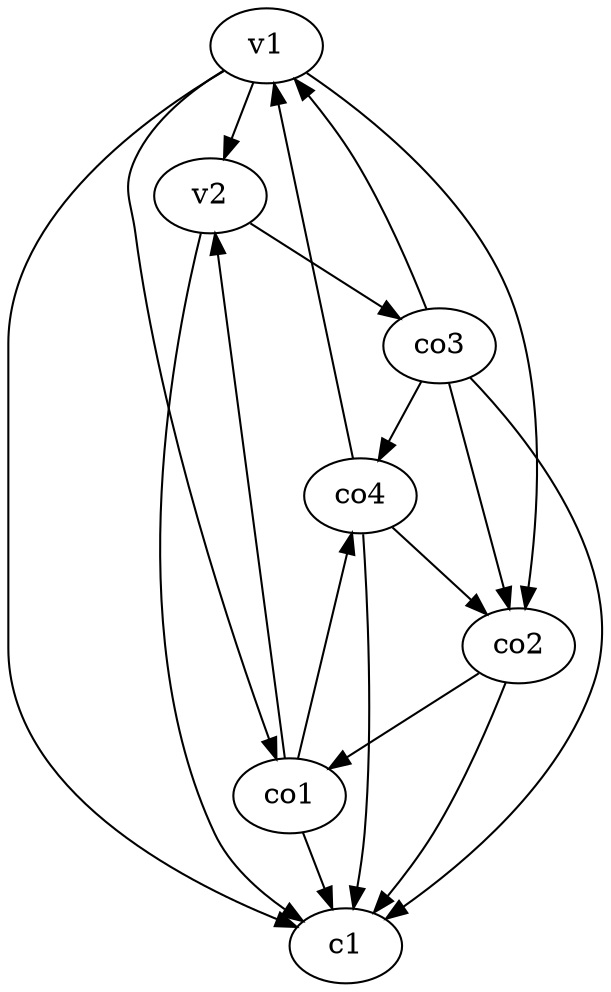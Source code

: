 strict digraph  {
c1;
v1;
v2;
co1;
co2;
co3;
co4;
v1 -> c1  [weight=1];
v1 -> v2  [weight=1];
v1 -> co1  [weight=1];
v1 -> co2  [weight=1];
v2 -> c1  [weight=1];
v2 -> co3  [weight=1];
co1 -> c1  [weight=1];
co1 -> v2  [weight=1];
co1 -> co4  [weight=1];
co2 -> c1  [weight=1];
co2 -> co1  [weight=1];
co3 -> c1  [weight=1];
co3 -> v1  [weight=1];
co3 -> co4  [weight=1];
co3 -> co2  [weight=1];
co4 -> c1  [weight=1];
co4 -> v1  [weight=1];
co4 -> co2  [weight=1];
}

